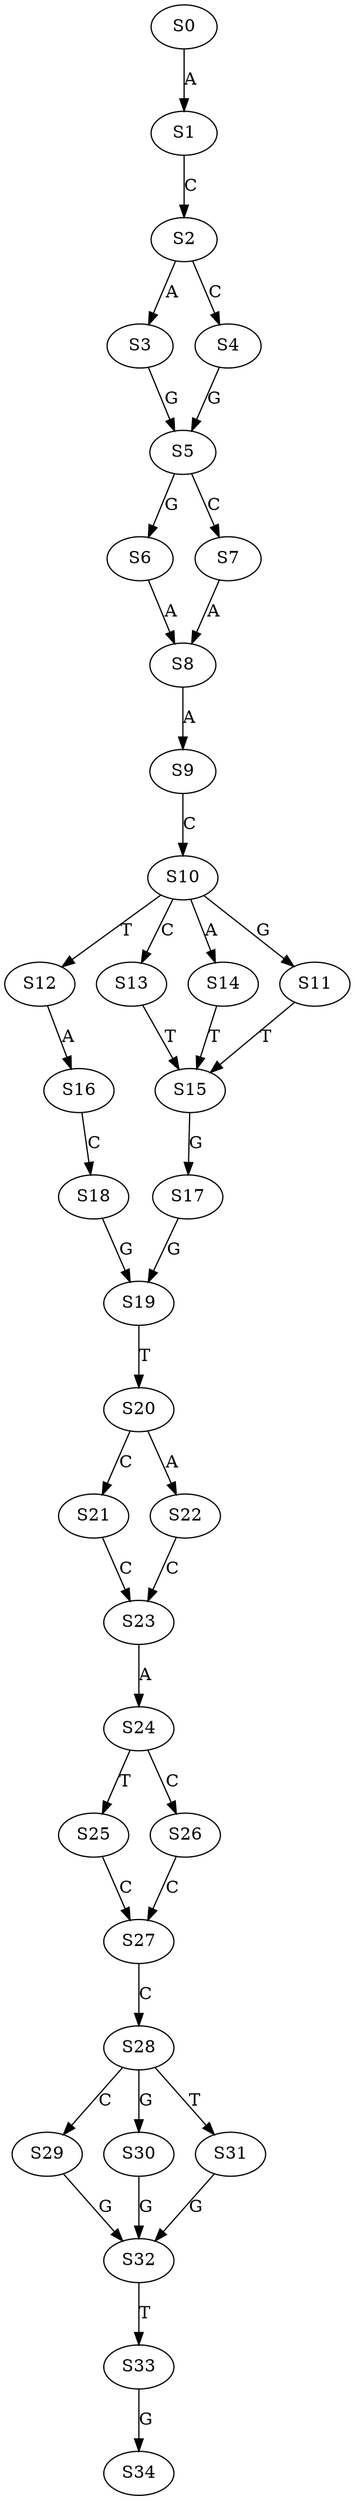 strict digraph  {
	S0 -> S1 [ label = A ];
	S1 -> S2 [ label = C ];
	S2 -> S3 [ label = A ];
	S2 -> S4 [ label = C ];
	S3 -> S5 [ label = G ];
	S4 -> S5 [ label = G ];
	S5 -> S6 [ label = G ];
	S5 -> S7 [ label = C ];
	S6 -> S8 [ label = A ];
	S7 -> S8 [ label = A ];
	S8 -> S9 [ label = A ];
	S9 -> S10 [ label = C ];
	S10 -> S11 [ label = G ];
	S10 -> S12 [ label = T ];
	S10 -> S13 [ label = C ];
	S10 -> S14 [ label = A ];
	S11 -> S15 [ label = T ];
	S12 -> S16 [ label = A ];
	S13 -> S15 [ label = T ];
	S14 -> S15 [ label = T ];
	S15 -> S17 [ label = G ];
	S16 -> S18 [ label = C ];
	S17 -> S19 [ label = G ];
	S18 -> S19 [ label = G ];
	S19 -> S20 [ label = T ];
	S20 -> S21 [ label = C ];
	S20 -> S22 [ label = A ];
	S21 -> S23 [ label = C ];
	S22 -> S23 [ label = C ];
	S23 -> S24 [ label = A ];
	S24 -> S25 [ label = T ];
	S24 -> S26 [ label = C ];
	S25 -> S27 [ label = C ];
	S26 -> S27 [ label = C ];
	S27 -> S28 [ label = C ];
	S28 -> S29 [ label = C ];
	S28 -> S30 [ label = G ];
	S28 -> S31 [ label = T ];
	S29 -> S32 [ label = G ];
	S30 -> S32 [ label = G ];
	S31 -> S32 [ label = G ];
	S32 -> S33 [ label = T ];
	S33 -> S34 [ label = G ];
}

